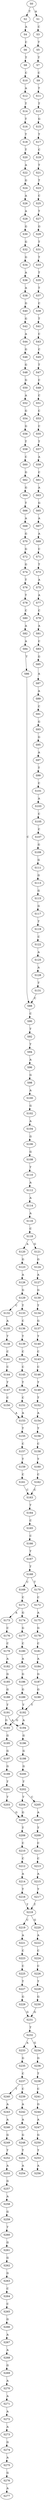 strict digraph  {
	S0 -> S1 [ label = A ];
	S0 -> S2 [ label = T ];
	S1 -> S3 [ label = C ];
	S2 -> S4 [ label = A ];
	S3 -> S5 [ label = T ];
	S4 -> S6 [ label = C ];
	S5 -> S7 [ label = T ];
	S6 -> S8 [ label = T ];
	S7 -> S9 [ label = C ];
	S8 -> S10 [ label = C ];
	S9 -> S11 [ label = T ];
	S10 -> S12 [ label = A ];
	S11 -> S13 [ label = T ];
	S12 -> S14 [ label = T ];
	S13 -> S15 [ label = G ];
	S14 -> S16 [ label = T ];
	S15 -> S17 [ label = T ];
	S16 -> S18 [ label = T ];
	S17 -> S19 [ label = C ];
	S18 -> S20 [ label = T ];
	S19 -> S21 [ label = T ];
	S20 -> S22 [ label = A ];
	S21 -> S23 [ label = T ];
	S22 -> S24 [ label = G ];
	S23 -> S25 [ label = C ];
	S24 -> S26 [ label = A ];
	S25 -> S27 [ label = T ];
	S26 -> S28 [ label = A ];
	S27 -> S29 [ label = G ];
	S28 -> S30 [ label = G ];
	S29 -> S31 [ label = T ];
	S30 -> S32 [ label = G ];
	S31 -> S33 [ label = T ];
	S32 -> S34 [ label = G ];
	S33 -> S35 [ label = T ];
	S34 -> S36 [ label = A ];
	S35 -> S37 [ label = T ];
	S36 -> S38 [ label = A ];
	S37 -> S39 [ label = C ];
	S38 -> S40 [ label = G ];
	S39 -> S41 [ label = T ];
	S40 -> S42 [ label = G ];
	S41 -> S43 [ label = C ];
	S42 -> S44 [ label = A ];
	S43 -> S45 [ label = C ];
	S44 -> S46 [ label = G ];
	S45 -> S47 [ label = T ];
	S46 -> S48 [ label = G ];
	S47 -> S49 [ label = C ];
	S48 -> S50 [ label = G ];
	S49 -> S51 [ label = C ];
	S50 -> S52 [ label = A ];
	S51 -> S53 [ label = C ];
	S52 -> S54 [ label = G ];
	S53 -> S55 [ label = C ];
	S54 -> S56 [ label = G ];
	S55 -> S57 [ label = T ];
	S56 -> S58 [ label = T ];
	S57 -> S59 [ label = A ];
	S58 -> S60 [ label = C ];
	S59 -> S61 [ label = C ];
	S60 -> S62 [ label = G ];
	S61 -> S63 [ label = A ];
	S62 -> S64 [ label = G ];
	S63 -> S65 [ label = G ];
	S64 -> S66 [ label = T ];
	S65 -> S67 [ label = A ];
	S66 -> S68 [ label = A ];
	S67 -> S69 [ label = A ];
	S68 -> S70 [ label = G ];
	S69 -> S71 [ label = C ];
	S70 -> S72 [ label = G ];
	S71 -> S73 [ label = T ];
	S72 -> S74 [ label = G ];
	S73 -> S75 [ label = A ];
	S74 -> S76 [ label = T ];
	S75 -> S77 [ label = A ];
	S76 -> S78 [ label = T ];
	S77 -> S79 [ label = C ];
	S78 -> S80 [ label = C ];
	S79 -> S81 [ label = A ];
	S80 -> S82 [ label = A ];
	S81 -> S83 [ label = C ];
	S82 -> S84 [ label = A ];
	S83 -> S85 [ label = G ];
	S84 -> S86 [ label = T ];
	S85 -> S87 [ label = A ];
	S86 -> S88 [ label = C ];
	S87 -> S89 [ label = A ];
	S88 -> S90 [ label = C ];
	S89 -> S91 [ label = C ];
	S90 -> S92 [ label = T ];
	S91 -> S93 [ label = G ];
	S92 -> S94 [ label = T ];
	S93 -> S95 [ label = G ];
	S94 -> S96 [ label = A ];
	S95 -> S97 [ label = A ];
	S96 -> S98 [ label = G ];
	S97 -> S99 [ label = T ];
	S98 -> S100 [ label = A ];
	S99 -> S101 [ label = C ];
	S100 -> S102 [ label = G ];
	S101 -> S103 [ label = A ];
	S102 -> S104 [ label = A ];
	S103 -> S105 [ label = C ];
	S104 -> S106 [ label = G ];
	S105 -> S107 [ label = C ];
	S106 -> S108 [ label = G ];
	S107 -> S109 [ label = G ];
	S108 -> S110 [ label = T ];
	S109 -> S111 [ label = G ];
	S110 -> S112 [ label = A ];
	S111 -> S113 [ label = G ];
	S112 -> S114 [ label = A ];
	S113 -> S115 [ label = G ];
	S114 -> S116 [ label = A ];
	S115 -> S117 [ label = G ];
	S116 -> S118 [ label = C ];
	S117 -> S119 [ label = T ];
	S118 -> S120 [ label = A ];
	S118 -> S121 [ label = G ];
	S119 -> S122 [ label = C ];
	S120 -> S123 [ label = G ];
	S121 -> S124 [ label = G ];
	S122 -> S125 [ label = A ];
	S123 -> S126 [ label = A ];
	S124 -> S127 [ label = A ];
	S125 -> S128 [ label = A ];
	S126 -> S129 [ label = G ];
	S127 -> S130 [ label = G ];
	S128 -> S131 [ label = T ];
	S129 -> S132 [ label = C ];
	S129 -> S133 [ label = T ];
	S130 -> S134 [ label = T ];
	S131 -> S88 [ label = C ];
	S132 -> S135 [ label = A ];
	S133 -> S136 [ label = C ];
	S134 -> S137 [ label = G ];
	S135 -> S138 [ label = T ];
	S136 -> S139 [ label = T ];
	S137 -> S140 [ label = T ];
	S138 -> S141 [ label = C ];
	S139 -> S142 [ label = C ];
	S140 -> S143 [ label = C ];
	S141 -> S144 [ label = C ];
	S142 -> S145 [ label = C ];
	S143 -> S146 [ label = C ];
	S144 -> S147 [ label = T ];
	S145 -> S148 [ label = T ];
	S146 -> S149 [ label = T ];
	S147 -> S150 [ label = C ];
	S148 -> S151 [ label = C ];
	S149 -> S152 [ label = T ];
	S150 -> S153 [ label = A ];
	S151 -> S153 [ label = A ];
	S152 -> S154 [ label = A ];
	S153 -> S155 [ label = T ];
	S154 -> S156 [ label = T ];
	S155 -> S157 [ label = C ];
	S156 -> S158 [ label = C ];
	S157 -> S159 [ label = T ];
	S158 -> S160 [ label = T ];
	S159 -> S161 [ label = C ];
	S160 -> S162 [ label = C ];
	S161 -> S163 [ label = C ];
	S162 -> S163 [ label = C ];
	S163 -> S164 [ label = T ];
	S164 -> S165 [ label = C ];
	S165 -> S166 [ label = C ];
	S166 -> S167 [ label = T ];
	S167 -> S168 [ label = T ];
	S168 -> S169 [ label = C ];
	S168 -> S170 [ label = T ];
	S169 -> S171 [ label = C ];
	S170 -> S172 [ label = C ];
	S171 -> S173 [ label = A ];
	S171 -> S174 [ label = G ];
	S172 -> S175 [ label = A ];
	S173 -> S176 [ label = C ];
	S174 -> S177 [ label = G ];
	S175 -> S178 [ label = G ];
	S176 -> S179 [ label = C ];
	S177 -> S180 [ label = C ];
	S178 -> S181 [ label = C ];
	S179 -> S182 [ label = A ];
	S180 -> S183 [ label = A ];
	S181 -> S184 [ label = A ];
	S182 -> S185 [ label = G ];
	S183 -> S186 [ label = G ];
	S184 -> S187 [ label = G ];
	S185 -> S188 [ label = G ];
	S186 -> S189 [ label = G ];
	S187 -> S190 [ label = G ];
	S188 -> S191 [ label = T ];
	S189 -> S192 [ label = T ];
	S190 -> S192 [ label = T ];
	S191 -> S193 [ label = G ];
	S191 -> S194 [ label = A ];
	S192 -> S194 [ label = A ];
	S192 -> S193 [ label = G ];
	S193 -> S195 [ label = G ];
	S194 -> S196 [ label = G ];
	S195 -> S197 [ label = G ];
	S196 -> S198 [ label = G ];
	S197 -> S199 [ label = G ];
	S198 -> S200 [ label = G ];
	S199 -> S201 [ label = T ];
	S200 -> S202 [ label = T ];
	S201 -> S203 [ label = T ];
	S202 -> S204 [ label = T ];
	S202 -> S205 [ label = C ];
	S203 -> S206 [ label = G ];
	S204 -> S206 [ label = G ];
	S205 -> S207 [ label = A ];
	S206 -> S208 [ label = T ];
	S207 -> S209 [ label = T ];
	S208 -> S210 [ label = C ];
	S209 -> S211 [ label = C ];
	S210 -> S212 [ label = C ];
	S211 -> S213 [ label = C ];
	S212 -> S214 [ label = A ];
	S213 -> S215 [ label = A ];
	S214 -> S216 [ label = T ];
	S215 -> S217 [ label = T ];
	S216 -> S218 [ label = T ];
	S217 -> S218 [ label = T ];
	S218 -> S219 [ label = C ];
	S218 -> S220 [ label = G ];
	S219 -> S221 [ label = A ];
	S220 -> S222 [ label = A ];
	S221 -> S223 [ label = C ];
	S222 -> S224 [ label = C ];
	S223 -> S225 [ label = C ];
	S224 -> S226 [ label = C ];
	S225 -> S227 [ label = T ];
	S226 -> S228 [ label = T ];
	S227 -> S229 [ label = G ];
	S228 -> S230 [ label = G ];
	S229 -> S231 [ label = G ];
	S230 -> S231 [ label = G ];
	S231 -> S232 [ label = T ];
	S232 -> S233 [ label = A ];
	S232 -> S234 [ label = G ];
	S233 -> S235 [ label = G ];
	S234 -> S236 [ label = G ];
	S235 -> S237 [ label = C ];
	S236 -> S238 [ label = T ];
	S237 -> S239 [ label = C ];
	S237 -> S240 [ label = T ];
	S238 -> S241 [ label = C ];
	S239 -> S242 [ label = A ];
	S240 -> S243 [ label = A ];
	S241 -> S244 [ label = G ];
	S242 -> S245 [ label = A ];
	S243 -> S246 [ label = A ];
	S244 -> S247 [ label = A ];
	S245 -> S248 [ label = G ];
	S246 -> S249 [ label = G ];
	S247 -> S250 [ label = G ];
	S248 -> S251 [ label = T ];
	S249 -> S252 [ label = T ];
	S250 -> S253 [ label = T ];
	S251 -> S254 [ label = A ];
	S252 -> S255 [ label = A ];
	S253 -> S256 [ label = A ];
	S255 -> S257 [ label = G ];
	S257 -> S258 [ label = A ];
	S258 -> S259 [ label = G ];
	S259 -> S260 [ label = T ];
	S260 -> S261 [ label = G ];
	S261 -> S262 [ label = G ];
	S262 -> S263 [ label = G ];
	S263 -> S264 [ label = C ];
	S264 -> S265 [ label = C ];
	S265 -> S266 [ label = G ];
	S266 -> S267 [ label = A ];
	S267 -> S268 [ label = A ];
	S268 -> S269 [ label = G ];
	S269 -> S270 [ label = A ];
	S270 -> S271 [ label = A ];
	S271 -> S272 [ label = A ];
	S272 -> S273 [ label = A ];
	S273 -> S274 [ label = G ];
	S274 -> S275 [ label = A ];
	S275 -> S276 [ label = G ];
	S276 -> S277 [ label = A ];
}

